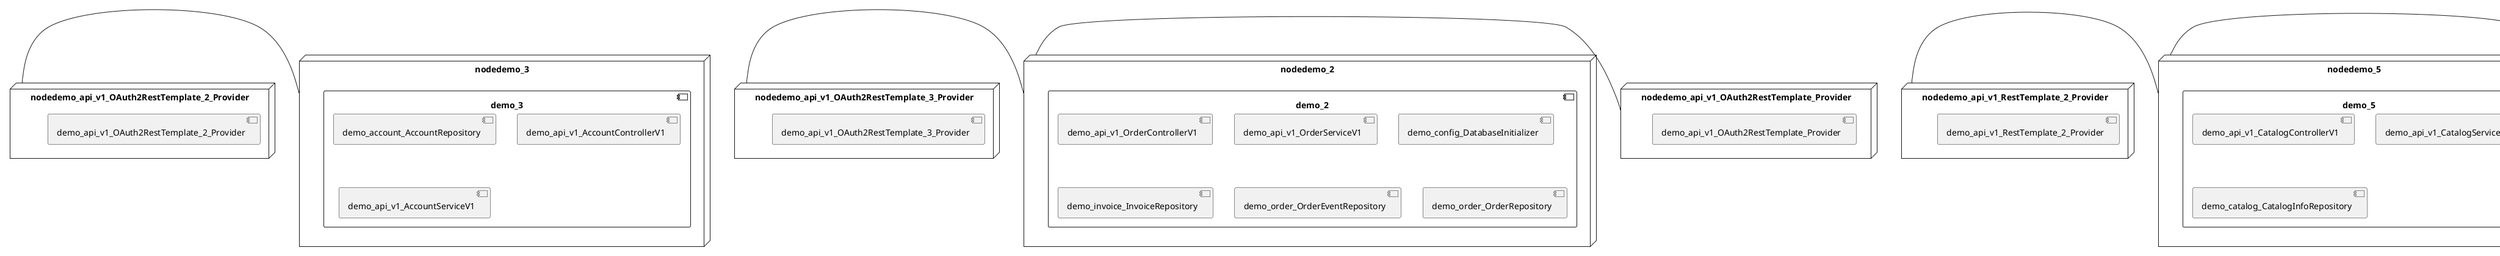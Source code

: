 @startuml
skinparam fixCircleLabelOverlapping true
skinparam componentStyle uml2
node nodedemo {
component demo {
[demo_api_v1_UserControllerV1] [[kbastani-spring-cloud-event-sourcing-example.system#_RO4hAAKpEe-_Jopqu931uQ]]
[demo_api_v1_UserServiceV1] [[kbastani-spring-cloud-event-sourcing-example.system#_RO4hAAKpEe-_Jopqu931uQ]]
[demo_user_UserRepository] [[kbastani-spring-cloud-event-sourcing-example.system#_RO4hAAKpEe-_Jopqu931uQ]]
}
}
node nodedemo_2 {
component demo_2 {
[demo_api_v1_OrderControllerV1] [[kbastani-spring-cloud-event-sourcing-example.system#_RO4hAAKpEe-_Jopqu931uQ]]
[demo_api_v1_OrderServiceV1] [[kbastani-spring-cloud-event-sourcing-example.system#_RO4hAAKpEe-_Jopqu931uQ]]
[demo_config_DatabaseInitializer] [[kbastani-spring-cloud-event-sourcing-example.system#_RO4hAAKpEe-_Jopqu931uQ]]
[demo_invoice_InvoiceRepository] [[kbastani-spring-cloud-event-sourcing-example.system#_RO4hAAKpEe-_Jopqu931uQ]]
[demo_order_OrderEventRepository] [[kbastani-spring-cloud-event-sourcing-example.system#_RO4hAAKpEe-_Jopqu931uQ]]
[demo_order_OrderRepository] [[kbastani-spring-cloud-event-sourcing-example.system#_RO4hAAKpEe-_Jopqu931uQ]]
}
}
node nodedemo_3 {
component demo_3 {
[demo_account_AccountRepository] [[kbastani-spring-cloud-event-sourcing-example.system#_RO4hAAKpEe-_Jopqu931uQ]]
[demo_api_v1_AccountControllerV1] [[kbastani-spring-cloud-event-sourcing-example.system#_RO4hAAKpEe-_Jopqu931uQ]]
[demo_api_v1_AccountServiceV1] [[kbastani-spring-cloud-event-sourcing-example.system#_RO4hAAKpEe-_Jopqu931uQ]]
}
}
node nodedemo_4 {
component demo_4 {
[DatabaseInitializer] [[kbastani-spring-cloud-event-sourcing-example.system#_RO4hAAKpEe-_Jopqu931uQ]]
}
}
node nodedemo_5 {
component demo_5 {
[demo_api_v1_CatalogControllerV1] [[kbastani-spring-cloud-event-sourcing-example.system#_RO4hAAKpEe-_Jopqu931uQ]]
[demo_api_v1_CatalogServiceV1] [[kbastani-spring-cloud-event-sourcing-example.system#_RO4hAAKpEe-_Jopqu931uQ]]
[demo_catalog_CatalogInfoRepository] [[kbastani-spring-cloud-event-sourcing-example.system#_RO4hAAKpEe-_Jopqu931uQ]]
}
}
node nodedemo_6 {
component demo_6 {
[demo_UserController] [[kbastani-spring-cloud-event-sourcing-example.system#_RO4hAAKpEe-_Jopqu931uQ]]
[demo_UserRepository] [[kbastani-spring-cloud-event-sourcing-example.system#_RO4hAAKpEe-_Jopqu931uQ]]
[demo_UserService] [[kbastani-spring-cloud-event-sourcing-example.system#_RO4hAAKpEe-_Jopqu931uQ]]
[demo_login_UserController] [[kbastani-spring-cloud-event-sourcing-example.system#_RO4hAAKpEe-_Jopqu931uQ]]
}
}
node nodedemo_7 {
component demo_7 {
[demo_api_v1_ShoppingCartControllerV1] [[kbastani-spring-cloud-event-sourcing-example.system#_RO4hAAKpEe-_Jopqu931uQ]]
[demo_api_v1_ShoppingCartServiceV1] [[kbastani-spring-cloud-event-sourcing-example.system#_RO4hAAKpEe-_Jopqu931uQ]]
[demo_cart_CartEventRepository] [[kbastani-spring-cloud-event-sourcing-example.system#_RO4hAAKpEe-_Jopqu931uQ]]
}
}
node nodedemo_v1 {
component demo_v1 {
[demo_v1_InventoryControllerV1] [[kbastani-spring-cloud-event-sourcing-example.system#_RO4hAAKpEe-_Jopqu931uQ]]
[demo_v1_InventoryServiceV1] [[kbastani-spring-cloud-event-sourcing-example.system#_RO4hAAKpEe-_Jopqu931uQ]]
}
}
node nodedemo_api_v1_OAuth2RestTemplate_2_Provider {
[demo_api_v1_OAuth2RestTemplate_2_Provider] [[kbastani-spring-cloud-event-sourcing-example.system#_RO4hAAKpEe-_Jopqu931uQ]]
}
node nodedemo_api_v1_OAuth2RestTemplate_3_Provider {
[demo_api_v1_OAuth2RestTemplate_3_Provider] [[kbastani-spring-cloud-event-sourcing-example.system#_RO4hAAKpEe-_Jopqu931uQ]]
}
node nodedemo_api_v1_OAuth2RestTemplate_Provider {
[demo_api_v1_OAuth2RestTemplate_Provider] [[kbastani-spring-cloud-event-sourcing-example.system#_RO4hAAKpEe-_Jopqu931uQ]]
}
node nodedemo_api_v1_RestTemplate_2_Provider {
[demo_api_v1_RestTemplate_2_Provider] [[kbastani-spring-cloud-event-sourcing-example.system#_RO4hAAKpEe-_Jopqu931uQ]]
}
node nodedemo_api_v1_RestTemplate_Provider {
[demo_api_v1_RestTemplate_Provider] [[kbastani-spring-cloud-event-sourcing-example.system#_RO4hAAKpEe-_Jopqu931uQ]]
}
node nodedemo_inventory_InventoryRepository_Provider {
[demo_inventory_InventoryRepository_Provider] [[kbastani-spring-cloud-event-sourcing-example.system#_RO4hAAKpEe-_Jopqu931uQ]]
}
node nodedemo_login_AuthenticationManager_Provider {
[demo_login_AuthenticationManager_Provider] [[kbastani-spring-cloud-event-sourcing-example.system#_RO4hAAKpEe-_Jopqu931uQ]]
}
node nodedemo_login_ClientDetailsService_Provider {
[demo_login_ClientDetailsService_Provider] [[kbastani-spring-cloud-event-sourcing-example.system#_RO4hAAKpEe-_Jopqu931uQ]]
}
node nodedemo_login_HttpSessionSecurityContextRepository_Provider {
[demo_login_HttpSessionSecurityContextRepository_Provider] [[kbastani-spring-cloud-event-sourcing-example.system#_RO4hAAKpEe-_Jopqu931uQ]]
}
node nodedemo_login_LoginController {
[demo_login_LoginController] [[kbastani-spring-cloud-event-sourcing-example.system#_RO4hAAKpEe-_Jopqu931uQ]]
}
node nodedemo_product_ProductRepository_Provider {
[demo_product_ProductRepository_Provider] [[kbastani-spring-cloud-event-sourcing-example.system#_RO4hAAKpEe-_Jopqu931uQ]]
}
node nodedemo_user_UserClientV1 {
[demo_user_UserClientV1] [[kbastani-spring-cloud-event-sourcing-example.system#_RO4hAAKpEe-_Jopqu931uQ]]
}
node nodedemo_v1_Session_Provider {
[demo_v1_Session_Provider] [[kbastani-spring-cloud-event-sourcing-example.system#_RO4hAAKpEe-_Jopqu931uQ]]
}
[nodedemo_api_v1_OAuth2RestTemplate_2_Provider] - [nodedemo_3]
[nodedemo_api_v1_OAuth2RestTemplate_3_Provider] - [nodedemo_2]
[nodedemo_api_v1_OAuth2RestTemplate_Provider] - [nodedemo_2]
[nodedemo_api_v1_RestTemplate_2_Provider] - [nodedemo_5]
[nodedemo_api_v1_RestTemplate_Provider] - [nodedemo_5]
[nodedemo_inventory_InventoryRepository_Provider] - [nodedemo_v1]
[nodedemo_login_AuthenticationManager_Provider] - [nodedemo_login_LoginController]
[nodedemo_login_ClientDetailsService_Provider] - [nodedemo_login_LoginController]
[nodedemo_login_HttpSessionSecurityContextRepository_Provider] - [nodedemo_login_LoginController]
[nodedemo_product_ProductRepository_Provider] - [nodedemo_v1]
[nodedemo_v1_Session_Provider] - [nodedemo_v1]
[nodedemo] - [nodedemo_user_UserClientV1]

@enduml
